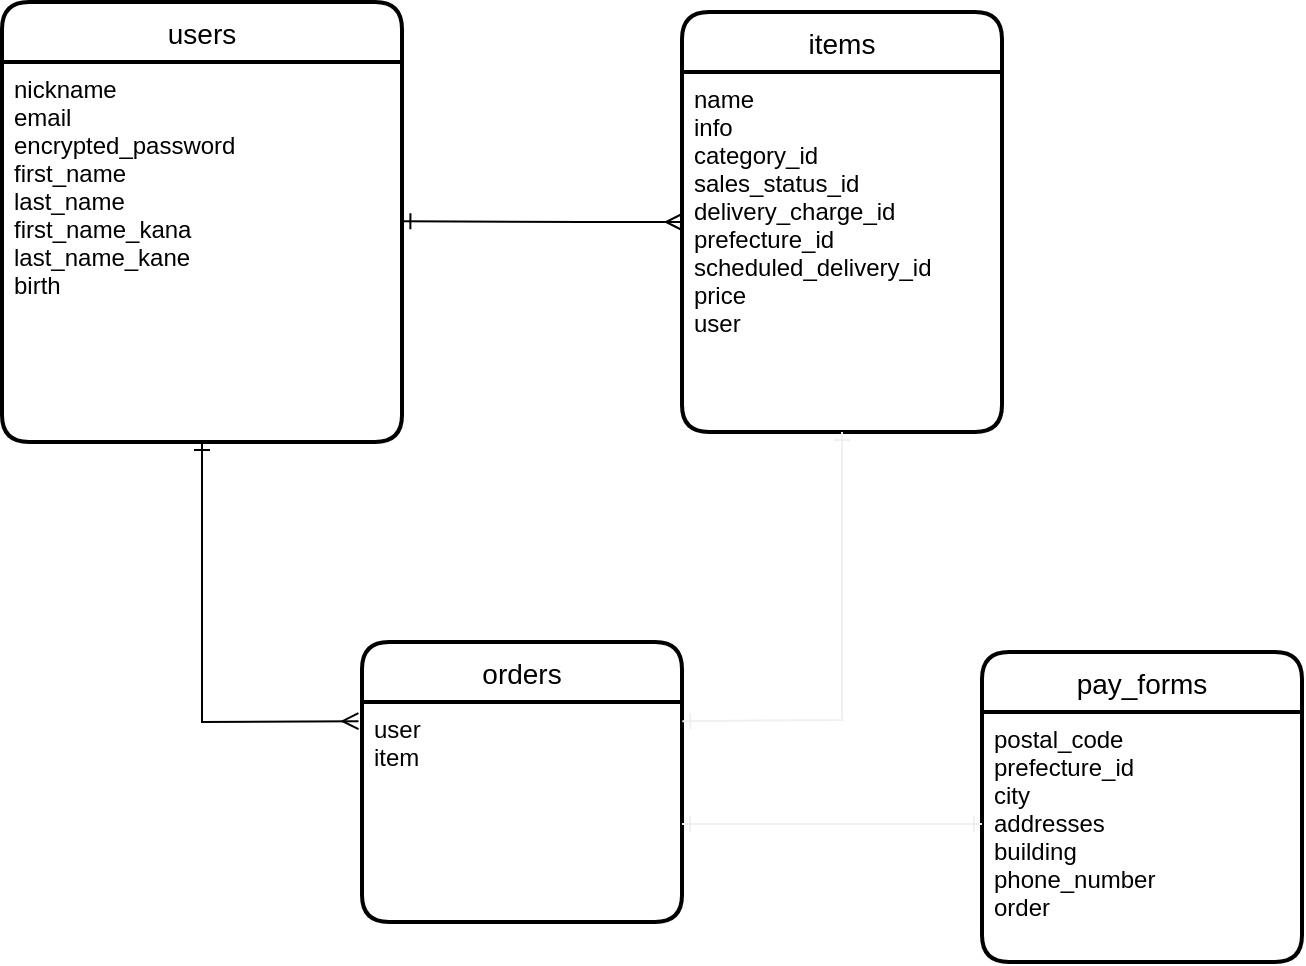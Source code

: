 <mxfile>
    <diagram id="vgyUn1roLg9RrkBuISJv" name="ページ1">
        <mxGraphModel dx="396" dy="748" grid="1" gridSize="10" guides="1" tooltips="1" connect="1" arrows="1" fold="1" page="1" pageScale="1" pageWidth="827" pageHeight="1169" math="0" shadow="0">
            <root>
                <mxCell id="0"/>
                <mxCell id="1" parent="0"/>
                <mxCell id="7" value="users" style="swimlane;childLayout=stackLayout;horizontal=1;startSize=30;horizontalStack=0;rounded=1;fontSize=14;fontStyle=0;strokeWidth=2;resizeParent=0;resizeLast=1;shadow=0;dashed=0;align=center;" parent="1" vertex="1">
                    <mxGeometry x="30" y="210" width="200" height="220" as="geometry">
                        <mxRectangle x="140" y="130" width="70" height="30" as="alternateBounds"/>
                    </mxGeometry>
                </mxCell>
                <mxCell id="8" value="nickname&#10;email&#10;encrypted_password&#10;first_name&#10;last_name&#10;first_name_kana&#10;last_name_kane&#10;birth" style="align=left;strokeColor=none;fillColor=none;spacingLeft=4;fontSize=12;verticalAlign=top;resizable=0;rotatable=0;part=1;" parent="7" vertex="1">
                    <mxGeometry y="30" width="200" height="190" as="geometry"/>
                </mxCell>
                <mxCell id="9" value="orders" style="swimlane;childLayout=stackLayout;horizontal=1;startSize=30;horizontalStack=0;rounded=1;fontSize=14;fontStyle=0;strokeWidth=2;resizeParent=0;resizeLast=1;shadow=0;dashed=0;align=center;" parent="1" vertex="1">
                    <mxGeometry x="210" y="530" width="160" height="140" as="geometry"/>
                </mxCell>
                <mxCell id="10" value="user &#10;item" style="align=left;strokeColor=none;fillColor=none;spacingLeft=4;fontSize=12;verticalAlign=top;resizable=0;rotatable=0;part=1;" parent="9" vertex="1">
                    <mxGeometry y="30" width="160" height="110" as="geometry"/>
                </mxCell>
                <mxCell id="11" value="items" style="swimlane;childLayout=stackLayout;horizontal=1;startSize=30;horizontalStack=0;rounded=1;fontSize=14;fontStyle=0;strokeWidth=2;resizeParent=0;resizeLast=1;shadow=0;dashed=0;align=center;" parent="1" vertex="1">
                    <mxGeometry x="370" y="215" width="160" height="210" as="geometry"/>
                </mxCell>
                <mxCell id="28" value="name&#10;info&#10;category_id&#10;sales_status_id&#10;delivery_charge_id&#10;prefecture_id&#10;scheduled_delivery_id&#10;price&#10;user" style="align=left;strokeColor=none;fillColor=none;spacingLeft=4;fontSize=12;verticalAlign=top;resizable=0;rotatable=0;part=1;" parent="11" vertex="1">
                    <mxGeometry y="30" width="160" height="180" as="geometry"/>
                </mxCell>
                <mxCell id="13" value="pay_forms" style="swimlane;childLayout=stackLayout;horizontal=1;startSize=30;horizontalStack=0;rounded=1;fontSize=14;fontStyle=0;strokeWidth=2;resizeParent=0;resizeLast=1;shadow=0;dashed=0;align=center;" parent="1" vertex="1">
                    <mxGeometry x="520" y="535" width="160" height="155" as="geometry"/>
                </mxCell>
                <mxCell id="35" style="edgeStyle=none;rounded=0;orthogonalLoop=1;jettySize=auto;html=1;startArrow=ERone;startFill=0;endArrow=ERone;endFill=0;strokeColor=#f0f0f0;" parent="13" edge="1">
                    <mxGeometry relative="1" as="geometry">
                        <mxPoint x="-150" y="86" as="sourcePoint"/>
                        <mxPoint y="86" as="targetPoint"/>
                    </mxGeometry>
                </mxCell>
                <mxCell id="14" value="postal_code&#10;prefecture_id&#10;city&#10;addresses&#10;building&#10;phone_number&#10;order" style="align=left;strokeColor=none;fillColor=none;spacingLeft=4;fontSize=12;verticalAlign=top;resizable=0;rotatable=0;part=1;" parent="13" vertex="1">
                    <mxGeometry y="30" width="160" height="125" as="geometry"/>
                </mxCell>
                <mxCell id="27" style="edgeStyle=none;rounded=0;orthogonalLoop=1;jettySize=auto;html=1;startArrow=ERone;startFill=0;endArrow=ERmany;endFill=0;exitX=1.001;exitY=0.419;exitDx=0;exitDy=0;exitPerimeter=0;entryX=0;entryY=0.5;entryDx=0;entryDy=0;" parent="1" source="8" target="11" edge="1">
                    <mxGeometry relative="1" as="geometry">
                        <mxPoint x="360" y="320" as="targetPoint"/>
                        <Array as="points">
                            <mxPoint x="320" y="320"/>
                        </Array>
                    </mxGeometry>
                </mxCell>
                <mxCell id="31" style="edgeStyle=none;rounded=0;orthogonalLoop=1;jettySize=auto;html=1;exitX=0.5;exitY=1;exitDx=0;exitDy=0;startArrow=ERone;startFill=0;endArrow=ERmany;endFill=0;entryX=-0.011;entryY=0.087;entryDx=0;entryDy=0;entryPerimeter=0;" parent="1" source="8" target="10" edge="1">
                    <mxGeometry relative="1" as="geometry">
                        <mxPoint x="200" y="560" as="targetPoint"/>
                        <Array as="points">
                            <mxPoint x="130" y="570"/>
                        </Array>
                    </mxGeometry>
                </mxCell>
                <mxCell id="34" style="edgeStyle=none;rounded=0;orthogonalLoop=1;jettySize=auto;html=1;exitX=0.5;exitY=1;exitDx=0;exitDy=0;startArrow=ERone;startFill=0;endArrow=ERone;endFill=0;strokeColor=#f0f0f0;entryX=1.001;entryY=0.087;entryDx=0;entryDy=0;entryPerimeter=0;" parent="1" source="28" target="10" edge="1">
                    <mxGeometry relative="1" as="geometry">
                        <mxPoint x="390" y="572" as="targetPoint"/>
                        <Array as="points">
                            <mxPoint x="450" y="569"/>
                        </Array>
                    </mxGeometry>
                </mxCell>
            </root>
        </mxGraphModel>
    </diagram>
</mxfile>